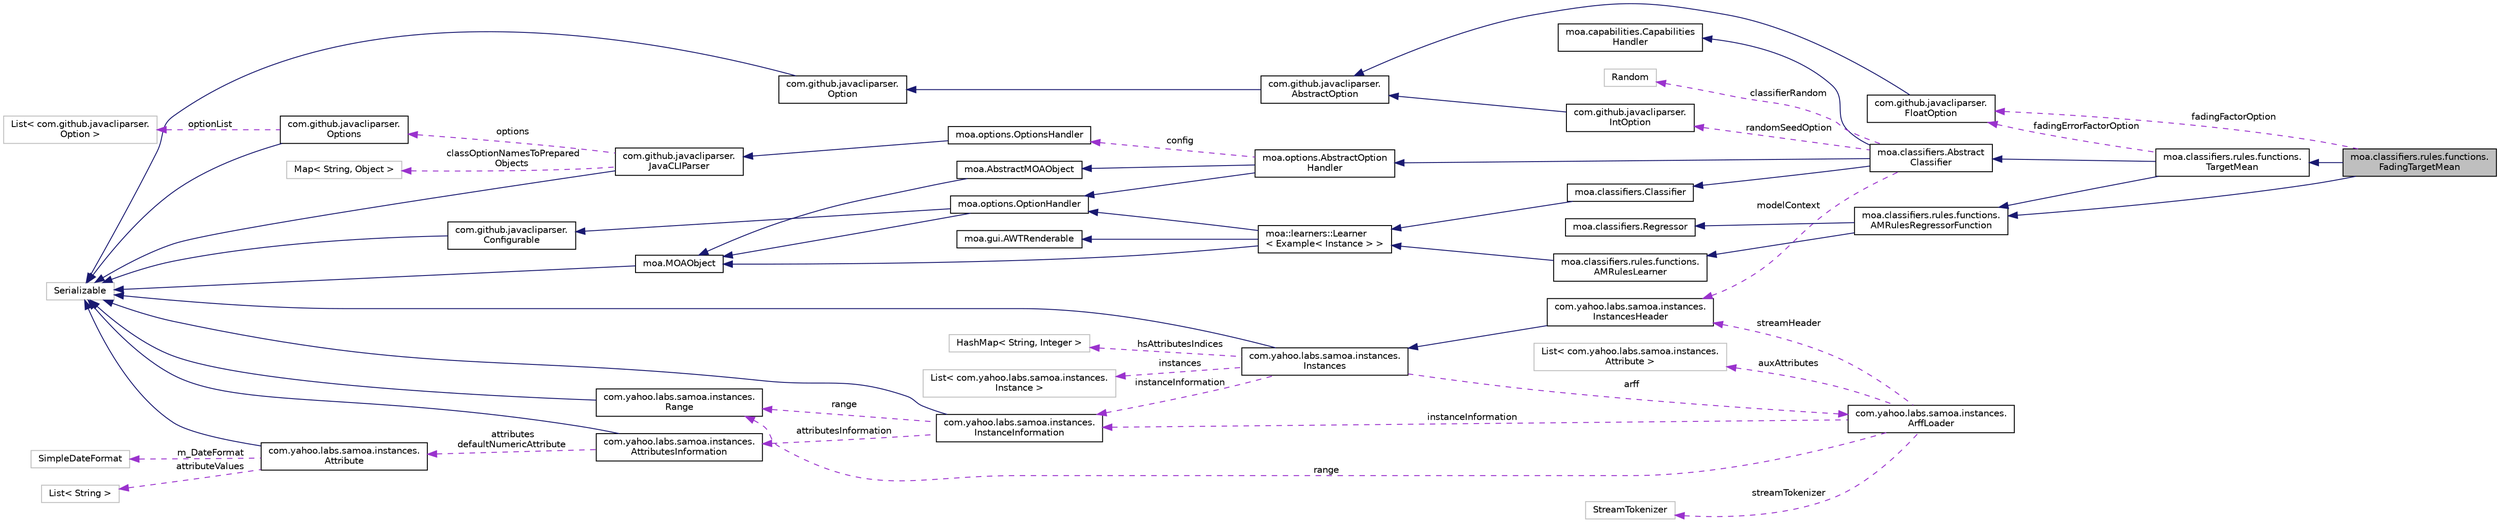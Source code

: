 digraph "moa.classifiers.rules.functions.FadingTargetMean"
{
 // LATEX_PDF_SIZE
  edge [fontname="Helvetica",fontsize="10",labelfontname="Helvetica",labelfontsize="10"];
  node [fontname="Helvetica",fontsize="10",shape=record];
  rankdir="LR";
  Node1 [label="moa.classifiers.rules.functions.\lFadingTargetMean",height=0.2,width=0.4,color="black", fillcolor="grey75", style="filled", fontcolor="black",tooltip=" "];
  Node2 -> Node1 [dir="back",color="midnightblue",fontsize="10",style="solid",fontname="Helvetica"];
  Node2 [label="moa.classifiers.rules.functions.\lTargetMean",height=0.2,width=0.4,color="black", fillcolor="white", style="filled",URL="$classmoa_1_1classifiers_1_1rules_1_1functions_1_1_target_mean.html",tooltip=" "];
  Node3 -> Node2 [dir="back",color="midnightblue",fontsize="10",style="solid",fontname="Helvetica"];
  Node3 [label="moa.classifiers.Abstract\lClassifier",height=0.2,width=0.4,color="black", fillcolor="white", style="filled",URL="$classmoa_1_1classifiers_1_1_abstract_classifier.html",tooltip=" "];
  Node4 -> Node3 [dir="back",color="midnightblue",fontsize="10",style="solid",fontname="Helvetica"];
  Node4 [label="moa.options.AbstractOption\lHandler",height=0.2,width=0.4,color="black", fillcolor="white", style="filled",URL="$classmoa_1_1options_1_1_abstract_option_handler.html",tooltip=" "];
  Node5 -> Node4 [dir="back",color="midnightblue",fontsize="10",style="solid",fontname="Helvetica"];
  Node5 [label="moa.AbstractMOAObject",height=0.2,width=0.4,color="black", fillcolor="white", style="filled",URL="$classmoa_1_1_abstract_m_o_a_object.html",tooltip=" "];
  Node6 -> Node5 [dir="back",color="midnightblue",fontsize="10",style="solid",fontname="Helvetica"];
  Node6 [label="moa.MOAObject",height=0.2,width=0.4,color="black", fillcolor="white", style="filled",URL="$interfacemoa_1_1_m_o_a_object.html",tooltip=" "];
  Node7 -> Node6 [dir="back",color="midnightblue",fontsize="10",style="solid",fontname="Helvetica"];
  Node7 [label="Serializable",height=0.2,width=0.4,color="grey75", fillcolor="white", style="filled",tooltip=" "];
  Node8 -> Node4 [dir="back",color="midnightblue",fontsize="10",style="solid",fontname="Helvetica"];
  Node8 [label="moa.options.OptionHandler",height=0.2,width=0.4,color="black", fillcolor="white", style="filled",URL="$interfacemoa_1_1options_1_1_option_handler.html",tooltip=" "];
  Node6 -> Node8 [dir="back",color="midnightblue",fontsize="10",style="solid",fontname="Helvetica"];
  Node9 -> Node8 [dir="back",color="midnightblue",fontsize="10",style="solid",fontname="Helvetica"];
  Node9 [label="com.github.javacliparser.\lConfigurable",height=0.2,width=0.4,color="black", fillcolor="white", style="filled",URL="$interfacecom_1_1github_1_1javacliparser_1_1_configurable.html",tooltip=" "];
  Node7 -> Node9 [dir="back",color="midnightblue",fontsize="10",style="solid",fontname="Helvetica"];
  Node10 -> Node4 [dir="back",color="darkorchid3",fontsize="10",style="dashed",label=" config" ,fontname="Helvetica"];
  Node10 [label="moa.options.OptionsHandler",height=0.2,width=0.4,color="black", fillcolor="white", style="filled",URL="$classmoa_1_1options_1_1_options_handler.html",tooltip=" "];
  Node11 -> Node10 [dir="back",color="midnightblue",fontsize="10",style="solid",fontname="Helvetica"];
  Node11 [label="com.github.javacliparser.\lJavaCLIParser",height=0.2,width=0.4,color="black", fillcolor="white", style="filled",URL="$classcom_1_1github_1_1javacliparser_1_1_java_c_l_i_parser.html",tooltip=" "];
  Node7 -> Node11 [dir="back",color="midnightblue",fontsize="10",style="solid",fontname="Helvetica"];
  Node12 -> Node11 [dir="back",color="darkorchid3",fontsize="10",style="dashed",label=" options" ,fontname="Helvetica"];
  Node12 [label="com.github.javacliparser.\lOptions",height=0.2,width=0.4,color="black", fillcolor="white", style="filled",URL="$classcom_1_1github_1_1javacliparser_1_1_options.html",tooltip=" "];
  Node7 -> Node12 [dir="back",color="midnightblue",fontsize="10",style="solid",fontname="Helvetica"];
  Node13 -> Node12 [dir="back",color="darkorchid3",fontsize="10",style="dashed",label=" optionList" ,fontname="Helvetica"];
  Node13 [label="List\< com.github.javacliparser.\lOption \>",height=0.2,width=0.4,color="grey75", fillcolor="white", style="filled",tooltip=" "];
  Node14 -> Node11 [dir="back",color="darkorchid3",fontsize="10",style="dashed",label=" classOptionNamesToPrepared\lObjects" ,fontname="Helvetica"];
  Node14 [label="Map\< String, Object \>",height=0.2,width=0.4,color="grey75", fillcolor="white", style="filled",tooltip=" "];
  Node15 -> Node3 [dir="back",color="midnightblue",fontsize="10",style="solid",fontname="Helvetica"];
  Node15 [label="moa.classifiers.Classifier",height=0.2,width=0.4,color="black", fillcolor="white", style="filled",URL="$interfacemoa_1_1classifiers_1_1_classifier.html",tooltip=" "];
  Node16 -> Node15 [dir="back",color="midnightblue",fontsize="10",style="solid",fontname="Helvetica"];
  Node16 [label="moa::learners::Learner\l\< Example\< Instance \> \>",height=0.2,width=0.4,color="black", fillcolor="white", style="filled",URL="$interfacemoa_1_1learners_1_1_learner.html",tooltip=" "];
  Node6 -> Node16 [dir="back",color="midnightblue",fontsize="10",style="solid",fontname="Helvetica"];
  Node8 -> Node16 [dir="back",color="midnightblue",fontsize="10",style="solid",fontname="Helvetica"];
  Node17 -> Node16 [dir="back",color="midnightblue",fontsize="10",style="solid",fontname="Helvetica"];
  Node17 [label="moa.gui.AWTRenderable",height=0.2,width=0.4,color="black", fillcolor="white", style="filled",URL="$interfacemoa_1_1gui_1_1_a_w_t_renderable.html",tooltip=" "];
  Node18 -> Node3 [dir="back",color="midnightblue",fontsize="10",style="solid",fontname="Helvetica"];
  Node18 [label="moa.capabilities.Capabilities\lHandler",height=0.2,width=0.4,color="black", fillcolor="white", style="filled",URL="$interfacemoa_1_1capabilities_1_1_capabilities_handler.html",tooltip=" "];
  Node19 -> Node3 [dir="back",color="darkorchid3",fontsize="10",style="dashed",label=" modelContext" ,fontname="Helvetica"];
  Node19 [label="com.yahoo.labs.samoa.instances.\lInstancesHeader",height=0.2,width=0.4,color="black", fillcolor="white", style="filled",URL="$classcom_1_1yahoo_1_1labs_1_1samoa_1_1instances_1_1_instances_header.html",tooltip=" "];
  Node20 -> Node19 [dir="back",color="midnightblue",fontsize="10",style="solid",fontname="Helvetica"];
  Node20 [label="com.yahoo.labs.samoa.instances.\lInstances",height=0.2,width=0.4,color="black", fillcolor="white", style="filled",URL="$classcom_1_1yahoo_1_1labs_1_1samoa_1_1instances_1_1_instances.html",tooltip=" "];
  Node7 -> Node20 [dir="back",color="midnightblue",fontsize="10",style="solid",fontname="Helvetica"];
  Node21 -> Node20 [dir="back",color="darkorchid3",fontsize="10",style="dashed",label=" arff" ,fontname="Helvetica"];
  Node21 [label="com.yahoo.labs.samoa.instances.\lArffLoader",height=0.2,width=0.4,color="black", fillcolor="white", style="filled",URL="$classcom_1_1yahoo_1_1labs_1_1samoa_1_1instances_1_1_arff_loader.html",tooltip=" "];
  Node19 -> Node21 [dir="back",color="darkorchid3",fontsize="10",style="dashed",label=" streamHeader" ,fontname="Helvetica"];
  Node22 -> Node21 [dir="back",color="darkorchid3",fontsize="10",style="dashed",label=" auxAttributes" ,fontname="Helvetica"];
  Node22 [label="List\< com.yahoo.labs.samoa.instances.\lAttribute \>",height=0.2,width=0.4,color="grey75", fillcolor="white", style="filled",tooltip=" "];
  Node23 -> Node21 [dir="back",color="darkorchid3",fontsize="10",style="dashed",label=" instanceInformation" ,fontname="Helvetica"];
  Node23 [label="com.yahoo.labs.samoa.instances.\lInstanceInformation",height=0.2,width=0.4,color="black", fillcolor="white", style="filled",URL="$classcom_1_1yahoo_1_1labs_1_1samoa_1_1instances_1_1_instance_information.html",tooltip=" "];
  Node7 -> Node23 [dir="back",color="midnightblue",fontsize="10",style="solid",fontname="Helvetica"];
  Node24 -> Node23 [dir="back",color="darkorchid3",fontsize="10",style="dashed",label=" attributesInformation" ,fontname="Helvetica"];
  Node24 [label="com.yahoo.labs.samoa.instances.\lAttributesInformation",height=0.2,width=0.4,color="black", fillcolor="white", style="filled",URL="$classcom_1_1yahoo_1_1labs_1_1samoa_1_1instances_1_1_attributes_information.html",tooltip=" "];
  Node7 -> Node24 [dir="back",color="midnightblue",fontsize="10",style="solid",fontname="Helvetica"];
  Node25 -> Node24 [dir="back",color="darkorchid3",fontsize="10",style="dashed",label=" attributes\ndefaultNumericAttribute" ,fontname="Helvetica"];
  Node25 [label="com.yahoo.labs.samoa.instances.\lAttribute",height=0.2,width=0.4,color="black", fillcolor="white", style="filled",URL="$classcom_1_1yahoo_1_1labs_1_1samoa_1_1instances_1_1_attribute.html",tooltip=" "];
  Node7 -> Node25 [dir="back",color="midnightblue",fontsize="10",style="solid",fontname="Helvetica"];
  Node26 -> Node25 [dir="back",color="darkorchid3",fontsize="10",style="dashed",label=" attributeValues" ,fontname="Helvetica"];
  Node26 [label="List\< String \>",height=0.2,width=0.4,color="grey75", fillcolor="white", style="filled",tooltip=" "];
  Node27 -> Node25 [dir="back",color="darkorchid3",fontsize="10",style="dashed",label=" m_DateFormat" ,fontname="Helvetica"];
  Node27 [label="SimpleDateFormat",height=0.2,width=0.4,color="grey75", fillcolor="white", style="filled",tooltip=" "];
  Node28 -> Node23 [dir="back",color="darkorchid3",fontsize="10",style="dashed",label=" range" ,fontname="Helvetica"];
  Node28 [label="com.yahoo.labs.samoa.instances.\lRange",height=0.2,width=0.4,color="black", fillcolor="white", style="filled",URL="$classcom_1_1yahoo_1_1labs_1_1samoa_1_1instances_1_1_range.html",tooltip=" "];
  Node7 -> Node28 [dir="back",color="midnightblue",fontsize="10",style="solid",fontname="Helvetica"];
  Node28 -> Node21 [dir="back",color="darkorchid3",fontsize="10",style="dashed",label=" range" ,fontname="Helvetica"];
  Node29 -> Node21 [dir="back",color="darkorchid3",fontsize="10",style="dashed",label=" streamTokenizer" ,fontname="Helvetica"];
  Node29 [label="StreamTokenizer",height=0.2,width=0.4,color="grey75", fillcolor="white", style="filled",tooltip=" "];
  Node30 -> Node20 [dir="back",color="darkorchid3",fontsize="10",style="dashed",label=" instances" ,fontname="Helvetica"];
  Node30 [label="List\< com.yahoo.labs.samoa.instances.\lInstance \>",height=0.2,width=0.4,color="grey75", fillcolor="white", style="filled",tooltip=" "];
  Node23 -> Node20 [dir="back",color="darkorchid3",fontsize="10",style="dashed",label=" instanceInformation" ,fontname="Helvetica"];
  Node31 -> Node20 [dir="back",color="darkorchid3",fontsize="10",style="dashed",label=" hsAttributesIndices" ,fontname="Helvetica"];
  Node31 [label="HashMap\< String, Integer \>",height=0.2,width=0.4,color="grey75", fillcolor="white", style="filled",tooltip=" "];
  Node32 -> Node3 [dir="back",color="darkorchid3",fontsize="10",style="dashed",label=" randomSeedOption" ,fontname="Helvetica"];
  Node32 [label="com.github.javacliparser.\lIntOption",height=0.2,width=0.4,color="black", fillcolor="white", style="filled",URL="$classcom_1_1github_1_1javacliparser_1_1_int_option.html",tooltip=" "];
  Node33 -> Node32 [dir="back",color="midnightblue",fontsize="10",style="solid",fontname="Helvetica"];
  Node33 [label="com.github.javacliparser.\lAbstractOption",height=0.2,width=0.4,color="black", fillcolor="white", style="filled",URL="$classcom_1_1github_1_1javacliparser_1_1_abstract_option.html",tooltip=" "];
  Node34 -> Node33 [dir="back",color="midnightblue",fontsize="10",style="solid",fontname="Helvetica"];
  Node34 [label="com.github.javacliparser.\lOption",height=0.2,width=0.4,color="black", fillcolor="white", style="filled",URL="$interfacecom_1_1github_1_1javacliparser_1_1_option.html",tooltip=" "];
  Node7 -> Node34 [dir="back",color="midnightblue",fontsize="10",style="solid",fontname="Helvetica"];
  Node35 -> Node3 [dir="back",color="darkorchid3",fontsize="10",style="dashed",label=" classifierRandom" ,fontname="Helvetica"];
  Node35 [label="Random",height=0.2,width=0.4,color="grey75", fillcolor="white", style="filled",tooltip=" "];
  Node36 -> Node2 [dir="back",color="midnightblue",fontsize="10",style="solid",fontname="Helvetica"];
  Node36 [label="moa.classifiers.rules.functions.\lAMRulesRegressorFunction",height=0.2,width=0.4,color="black", fillcolor="white", style="filled",URL="$interfacemoa_1_1classifiers_1_1rules_1_1functions_1_1_a_m_rules_regressor_function.html",tooltip=" "];
  Node37 -> Node36 [dir="back",color="midnightblue",fontsize="10",style="solid",fontname="Helvetica"];
  Node37 [label="moa.classifiers.rules.functions.\lAMRulesLearner",height=0.2,width=0.4,color="black", fillcolor="white", style="filled",URL="$interfacemoa_1_1classifiers_1_1rules_1_1functions_1_1_a_m_rules_learner.html",tooltip=" "];
  Node16 -> Node37 [dir="back",color="midnightblue",fontsize="10",style="solid",fontname="Helvetica"];
  Node38 -> Node36 [dir="back",color="midnightblue",fontsize="10",style="solid",fontname="Helvetica"];
  Node38 [label="moa.classifiers.Regressor",height=0.2,width=0.4,color="black", fillcolor="white", style="filled",URL="$interfacemoa_1_1classifiers_1_1_regressor.html",tooltip=" "];
  Node39 -> Node2 [dir="back",color="darkorchid3",fontsize="10",style="dashed",label=" fadingErrorFactorOption" ,fontname="Helvetica"];
  Node39 [label="com.github.javacliparser.\lFloatOption",height=0.2,width=0.4,color="black", fillcolor="white", style="filled",URL="$classcom_1_1github_1_1javacliparser_1_1_float_option.html",tooltip=" "];
  Node33 -> Node39 [dir="back",color="midnightblue",fontsize="10",style="solid",fontname="Helvetica"];
  Node36 -> Node1 [dir="back",color="midnightblue",fontsize="10",style="solid",fontname="Helvetica"];
  Node39 -> Node1 [dir="back",color="darkorchid3",fontsize="10",style="dashed",label=" fadingFactorOption" ,fontname="Helvetica"];
}
